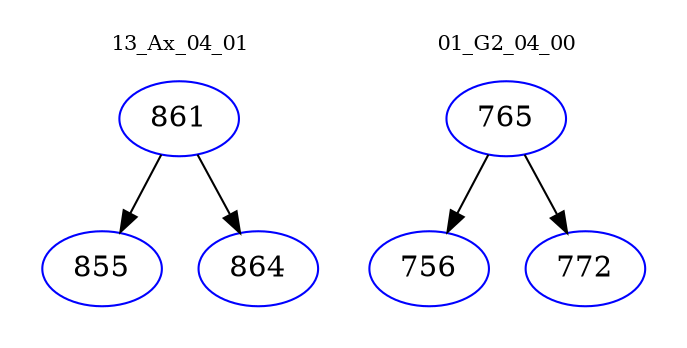 digraph{
subgraph cluster_0 {
color = white
label = "13_Ax_04_01";
fontsize=10;
T0_861 [label="861", color="blue"]
T0_861 -> T0_855 [color="black"]
T0_855 [label="855", color="blue"]
T0_861 -> T0_864 [color="black"]
T0_864 [label="864", color="blue"]
}
subgraph cluster_1 {
color = white
label = "01_G2_04_00";
fontsize=10;
T1_765 [label="765", color="blue"]
T1_765 -> T1_756 [color="black"]
T1_756 [label="756", color="blue"]
T1_765 -> T1_772 [color="black"]
T1_772 [label="772", color="blue"]
}
}
